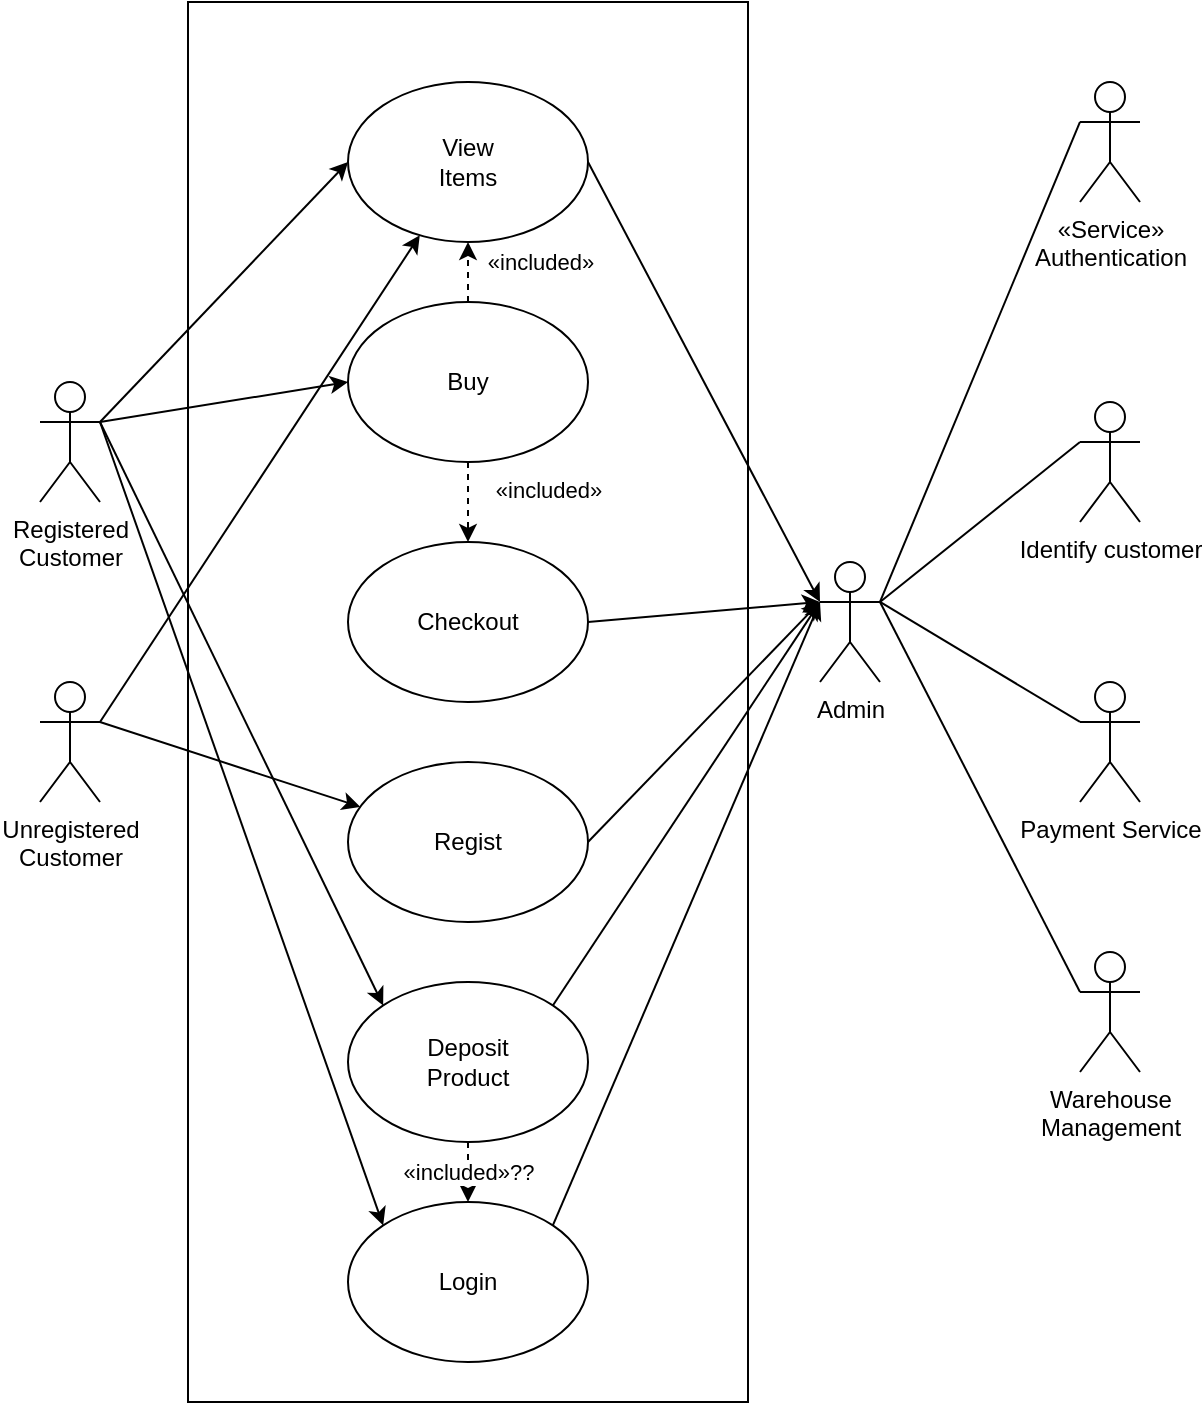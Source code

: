 <mxfile version="20.4.0" type="device" pages="6"><diagram id="zZ3vMgNHWPsUVtrlW6uI" name="Página-1"><mxGraphModel dx="1422" dy="794" grid="1" gridSize="10" guides="1" tooltips="1" connect="1" arrows="1" fold="1" page="1" pageScale="1" pageWidth="827" pageHeight="1169" math="0" shadow="0"><root><mxCell id="0"/><mxCell id="1" parent="0"/><mxCell id="WKGIC-LUhiYXS6WGNbaZ-9" value="" style="rounded=0;whiteSpace=wrap;html=1;" vertex="1" parent="1"><mxGeometry x="134" y="80" width="280" height="700" as="geometry"/></mxCell><mxCell id="WKGIC-LUhiYXS6WGNbaZ-2" value="Unregistered&lt;br&gt;Customer" style="shape=umlActor;verticalLabelPosition=bottom;verticalAlign=top;html=1;outlineConnect=0;" vertex="1" parent="1"><mxGeometry x="60" y="420" width="30" height="60" as="geometry"/></mxCell><mxCell id="WKGIC-LUhiYXS6WGNbaZ-3" value="Registered&lt;br&gt;Customer" style="shape=umlActor;verticalLabelPosition=bottom;verticalAlign=top;html=1;outlineConnect=0;" vertex="1" parent="1"><mxGeometry x="60" y="270" width="30" height="60" as="geometry"/></mxCell><mxCell id="WKGIC-LUhiYXS6WGNbaZ-16" value="" style="endArrow=classic;html=1;rounded=0;exitX=1;exitY=0.333;exitDx=0;exitDy=0;exitPerimeter=0;" edge="1" parent="1" source="WKGIC-LUhiYXS6WGNbaZ-2" target="WKGIC-LUhiYXS6WGNbaZ-12"><mxGeometry width="50" height="50" relative="1" as="geometry"><mxPoint x="170" y="420" as="sourcePoint"/><mxPoint x="220" y="370" as="targetPoint"/></mxGeometry></mxCell><mxCell id="WKGIC-LUhiYXS6WGNbaZ-17" value="" style="endArrow=classic;html=1;rounded=0;exitX=1;exitY=0.333;exitDx=0;exitDy=0;exitPerimeter=0;" edge="1" parent="1" source="WKGIC-LUhiYXS6WGNbaZ-2" target="WKGIC-LUhiYXS6WGNbaZ-15"><mxGeometry width="50" height="50" relative="1" as="geometry"><mxPoint x="170" y="440" as="sourcePoint"/><mxPoint x="210" y="370" as="targetPoint"/></mxGeometry></mxCell><mxCell id="WKGIC-LUhiYXS6WGNbaZ-18" value="" style="endArrow=classic;html=1;rounded=0;exitX=1;exitY=0.333;exitDx=0;exitDy=0;exitPerimeter=0;entryX=0;entryY=0.5;entryDx=0;entryDy=0;" edge="1" parent="1" source="WKGIC-LUhiYXS6WGNbaZ-3" target="WKGIC-LUhiYXS6WGNbaZ-12"><mxGeometry width="50" height="50" relative="1" as="geometry"><mxPoint x="160" y="420" as="sourcePoint"/><mxPoint x="210" y="370" as="targetPoint"/></mxGeometry></mxCell><mxCell id="WKGIC-LUhiYXS6WGNbaZ-19" value="" style="endArrow=classic;html=1;rounded=0;entryX=0;entryY=0.5;entryDx=0;entryDy=0;exitX=1;exitY=0.333;exitDx=0;exitDy=0;exitPerimeter=0;" edge="1" parent="1" source="WKGIC-LUhiYXS6WGNbaZ-3" target="WKGIC-LUhiYXS6WGNbaZ-13"><mxGeometry width="50" height="50" relative="1" as="geometry"><mxPoint x="170" y="220" as="sourcePoint"/><mxPoint x="210" y="370" as="targetPoint"/></mxGeometry></mxCell><mxCell id="WKGIC-LUhiYXS6WGNbaZ-20" value="Admin" style="shape=umlActor;verticalLabelPosition=bottom;verticalAlign=top;html=1;outlineConnect=0;" vertex="1" parent="1"><mxGeometry x="450" y="360" width="30" height="60" as="geometry"/></mxCell><mxCell id="WKGIC-LUhiYXS6WGNbaZ-21" value="" style="endArrow=classic;html=1;rounded=0;exitX=1;exitY=0.5;exitDx=0;exitDy=0;entryX=0;entryY=0.333;entryDx=0;entryDy=0;entryPerimeter=0;" edge="1" parent="1" source="WKGIC-LUhiYXS6WGNbaZ-12" target="WKGIC-LUhiYXS6WGNbaZ-20"><mxGeometry width="50" height="50" relative="1" as="geometry"><mxPoint x="350" y="420" as="sourcePoint"/><mxPoint x="400" y="370" as="targetPoint"/></mxGeometry></mxCell><mxCell id="WKGIC-LUhiYXS6WGNbaZ-22" value="" style="endArrow=classic;html=1;rounded=0;exitX=1;exitY=0.5;exitDx=0;exitDy=0;entryX=0;entryY=0.333;entryDx=0;entryDy=0;entryPerimeter=0;" edge="1" parent="1" source="WKGIC-LUhiYXS6WGNbaZ-14" target="WKGIC-LUhiYXS6WGNbaZ-20"><mxGeometry width="50" height="50" relative="1" as="geometry"><mxPoint x="350" y="420" as="sourcePoint"/><mxPoint x="600" y="310" as="targetPoint"/></mxGeometry></mxCell><mxCell id="WKGIC-LUhiYXS6WGNbaZ-23" value="" style="endArrow=classic;html=1;rounded=0;entryX=0;entryY=0.333;entryDx=0;entryDy=0;entryPerimeter=0;exitX=1;exitY=0.5;exitDx=0;exitDy=0;" edge="1" parent="1" source="WKGIC-LUhiYXS6WGNbaZ-15" target="WKGIC-LUhiYXS6WGNbaZ-20"><mxGeometry width="50" height="50" relative="1" as="geometry"><mxPoint x="480" y="450" as="sourcePoint"/><mxPoint x="600" y="310" as="targetPoint"/></mxGeometry></mxCell><mxCell id="WKGIC-LUhiYXS6WGNbaZ-34" value="«Service»&lt;br&gt;Authentication" style="shape=umlActor;verticalLabelPosition=bottom;verticalAlign=top;html=1;outlineConnect=0;" vertex="1" parent="1"><mxGeometry x="580" y="120" width="30" height="60" as="geometry"/></mxCell><mxCell id="WKGIC-LUhiYXS6WGNbaZ-35" value="Identify customer" style="shape=umlActor;verticalLabelPosition=bottom;verticalAlign=top;html=1;outlineConnect=0;" vertex="1" parent="1"><mxGeometry x="580" y="280" width="30" height="60" as="geometry"/></mxCell><mxCell id="WKGIC-LUhiYXS6WGNbaZ-36" value="Payment Service" style="shape=umlActor;verticalLabelPosition=bottom;verticalAlign=top;html=1;outlineConnect=0;" vertex="1" parent="1"><mxGeometry x="580" y="420" width="30" height="60" as="geometry"/></mxCell><mxCell id="WKGIC-LUhiYXS6WGNbaZ-38" value="" style="endArrow=none;html=1;rounded=0;exitX=1;exitY=0.333;exitDx=0;exitDy=0;exitPerimeter=0;entryX=0;entryY=0.333;entryDx=0;entryDy=0;entryPerimeter=0;" edge="1" parent="1" source="WKGIC-LUhiYXS6WGNbaZ-20" target="WKGIC-LUhiYXS6WGNbaZ-36"><mxGeometry width="50" height="50" relative="1" as="geometry"><mxPoint x="440" y="420" as="sourcePoint"/><mxPoint x="580" y="480" as="targetPoint"/></mxGeometry></mxCell><mxCell id="WKGIC-LUhiYXS6WGNbaZ-39" value="" style="endArrow=none;html=1;rounded=0;entryX=0;entryY=0.333;entryDx=0;entryDy=0;entryPerimeter=0;exitX=1;exitY=0.333;exitDx=0;exitDy=0;exitPerimeter=0;" edge="1" parent="1" source="WKGIC-LUhiYXS6WGNbaZ-20" target="WKGIC-LUhiYXS6WGNbaZ-35"><mxGeometry width="50" height="50" relative="1" as="geometry"><mxPoint x="500" y="270" as="sourcePoint"/><mxPoint x="490" y="370" as="targetPoint"/></mxGeometry></mxCell><mxCell id="WKGIC-LUhiYXS6WGNbaZ-40" value="" style="endArrow=none;html=1;rounded=0;entryX=0;entryY=0.333;entryDx=0;entryDy=0;entryPerimeter=0;exitX=1;exitY=0.333;exitDx=0;exitDy=0;exitPerimeter=0;" edge="1" parent="1" source="WKGIC-LUhiYXS6WGNbaZ-20" target="WKGIC-LUhiYXS6WGNbaZ-34"><mxGeometry width="50" height="50" relative="1" as="geometry"><mxPoint x="440" y="420" as="sourcePoint"/><mxPoint x="490" y="370" as="targetPoint"/></mxGeometry></mxCell><mxCell id="WKGIC-LUhiYXS6WGNbaZ-12" value="View&lt;br&gt;Items" style="ellipse;whiteSpace=wrap;html=1;spacing=2;" vertex="1" parent="1"><mxGeometry x="214" y="120" width="120" height="80" as="geometry"/></mxCell><mxCell id="WKGIC-LUhiYXS6WGNbaZ-13" value="Buy" style="ellipse;whiteSpace=wrap;html=1;spacing=2;" vertex="1" parent="1"><mxGeometry x="214" y="230" width="120" height="80" as="geometry"/></mxCell><mxCell id="WKGIC-LUhiYXS6WGNbaZ-14" value="Checkout" style="ellipse;whiteSpace=wrap;html=1;spacing=2;" vertex="1" parent="1"><mxGeometry x="214" y="350" width="120" height="80" as="geometry"/></mxCell><mxCell id="WKGIC-LUhiYXS6WGNbaZ-15" value="Regist" style="ellipse;whiteSpace=wrap;html=1;spacing=2;" vertex="1" parent="1"><mxGeometry x="214" y="460" width="120" height="80" as="geometry"/></mxCell><mxCell id="WKGIC-LUhiYXS6WGNbaZ-24" value="«included»" style="endArrow=classic;html=1;rounded=0;exitX=0.5;exitY=1;exitDx=0;exitDy=0;entryX=0.5;entryY=0;entryDx=0;entryDy=0;dashed=1;" edge="1" parent="1" source="WKGIC-LUhiYXS6WGNbaZ-13" target="WKGIC-LUhiYXS6WGNbaZ-14"><mxGeometry x="-0.333" y="40" width="50" height="50" relative="1" as="geometry"><mxPoint x="788" y="590" as="sourcePoint"/><mxPoint x="838" y="540" as="targetPoint"/><mxPoint as="offset"/></mxGeometry></mxCell><mxCell id="WKGIC-LUhiYXS6WGNbaZ-41" value="Deposit&lt;br&gt;Product" style="ellipse;whiteSpace=wrap;html=1;spacing=2;" vertex="1" parent="1"><mxGeometry x="214" y="570" width="120" height="80" as="geometry"/></mxCell><mxCell id="WKGIC-LUhiYXS6WGNbaZ-42" value="" style="endArrow=classic;html=1;rounded=0;exitX=1;exitY=0.333;exitDx=0;exitDy=0;exitPerimeter=0;entryX=0;entryY=0;entryDx=0;entryDy=0;" edge="1" parent="1" source="WKGIC-LUhiYXS6WGNbaZ-3" target="WKGIC-LUhiYXS6WGNbaZ-41"><mxGeometry width="50" height="50" relative="1" as="geometry"><mxPoint x="530" y="550" as="sourcePoint"/><mxPoint x="580" y="500" as="targetPoint"/></mxGeometry></mxCell><mxCell id="WKGIC-LUhiYXS6WGNbaZ-43" value="" style="endArrow=classic;html=1;rounded=0;exitX=1;exitY=0;exitDx=0;exitDy=0;entryX=0;entryY=0.333;entryDx=0;entryDy=0;entryPerimeter=0;" edge="1" parent="1" source="WKGIC-LUhiYXS6WGNbaZ-41" target="WKGIC-LUhiYXS6WGNbaZ-20"><mxGeometry width="50" height="50" relative="1" as="geometry"><mxPoint x="530" y="550" as="sourcePoint"/><mxPoint x="580" y="500" as="targetPoint"/></mxGeometry></mxCell><mxCell id="WKGIC-LUhiYXS6WGNbaZ-44" value="Warehouse&lt;br&gt;Management" style="shape=umlActor;verticalLabelPosition=bottom;verticalAlign=top;html=1;outlineConnect=0;" vertex="1" parent="1"><mxGeometry x="580" y="555" width="30" height="60" as="geometry"/></mxCell><mxCell id="WKGIC-LUhiYXS6WGNbaZ-45" value="" style="endArrow=none;html=1;rounded=0;exitX=1;exitY=0.333;exitDx=0;exitDy=0;exitPerimeter=0;entryX=0;entryY=0.333;entryDx=0;entryDy=0;entryPerimeter=0;" edge="1" parent="1" source="WKGIC-LUhiYXS6WGNbaZ-20" target="WKGIC-LUhiYXS6WGNbaZ-44"><mxGeometry width="50" height="50" relative="1" as="geometry"><mxPoint x="530" y="550" as="sourcePoint"/><mxPoint x="580" y="500" as="targetPoint"/></mxGeometry></mxCell><mxCell id="WKGIC-LUhiYXS6WGNbaZ-46" value="«included»" style="endArrow=classic;html=1;rounded=0;exitX=0.5;exitY=0;exitDx=0;exitDy=0;entryX=0.5;entryY=1;entryDx=0;entryDy=0;dashed=1;" edge="1" parent="1" source="WKGIC-LUhiYXS6WGNbaZ-13" target="WKGIC-LUhiYXS6WGNbaZ-12"><mxGeometry x="0.333" y="-36" width="50" height="50" relative="1" as="geometry"><mxPoint x="530" y="430" as="sourcePoint"/><mxPoint x="580" y="380" as="targetPoint"/><mxPoint as="offset"/></mxGeometry></mxCell><mxCell id="jSIVBU1jA4nPfJ5GkwZg-1" value="Login" style="ellipse;whiteSpace=wrap;html=1;" vertex="1" parent="1"><mxGeometry x="214" y="680" width="120" height="80" as="geometry"/></mxCell><mxCell id="jSIVBU1jA4nPfJ5GkwZg-2" value="" style="endArrow=classic;html=1;rounded=0;exitX=1;exitY=0.333;exitDx=0;exitDy=0;exitPerimeter=0;entryX=0;entryY=0;entryDx=0;entryDy=0;" edge="1" parent="1" source="WKGIC-LUhiYXS6WGNbaZ-3" target="jSIVBU1jA4nPfJ5GkwZg-1"><mxGeometry width="50" height="50" relative="1" as="geometry"><mxPoint x="250" y="540" as="sourcePoint"/><mxPoint x="300" y="490" as="targetPoint"/></mxGeometry></mxCell><mxCell id="jSIVBU1jA4nPfJ5GkwZg-3" value="" style="endArrow=classic;html=1;rounded=0;exitX=1;exitY=0;exitDx=0;exitDy=0;entryX=0;entryY=0.333;entryDx=0;entryDy=0;entryPerimeter=0;" edge="1" parent="1" source="jSIVBU1jA4nPfJ5GkwZg-1" target="WKGIC-LUhiYXS6WGNbaZ-20"><mxGeometry width="50" height="50" relative="1" as="geometry"><mxPoint x="250" y="540" as="sourcePoint"/><mxPoint x="300" y="490" as="targetPoint"/></mxGeometry></mxCell><mxCell id="GOM1djYP5sRzrJCuxxH1-1" value="«included»??" style="endArrow=classic;html=1;rounded=0;dashed=1;exitX=0.5;exitY=1;exitDx=0;exitDy=0;entryX=0.5;entryY=0;entryDx=0;entryDy=0;" edge="1" parent="1" source="WKGIC-LUhiYXS6WGNbaZ-41" target="jSIVBU1jA4nPfJ5GkwZg-1"><mxGeometry width="50" height="50" relative="1" as="geometry"><mxPoint x="490" y="550" as="sourcePoint"/><mxPoint x="540" y="500" as="targetPoint"/></mxGeometry></mxCell></root></mxGraphModel></diagram><diagram id="rW9vyn-qJKcnHdnkLKFB" name="Página-2"><mxGraphModel dx="1673" dy="934" grid="1" gridSize="10" guides="1" tooltips="1" connect="1" arrows="1" fold="1" page="1" pageScale="1" pageWidth="827" pageHeight="1169" math="0" shadow="0"><root><mxCell id="0"/><mxCell id="1" parent="0"/><mxCell id="-6T9M6HA9SlFUyQGboGz-1" value="View&lt;br&gt;Items" style="ellipse;whiteSpace=wrap;html=1;" vertex="1" parent="1"><mxGeometry x="40" y="360" width="120" height="80" as="geometry"/></mxCell><mxCell id="incxXlUdrhsffafcWk4R-1" value="Search&lt;br&gt;Items" style="ellipse;whiteSpace=wrap;html=1;" vertex="1" parent="1"><mxGeometry x="230" y="120" width="120" height="80" as="geometry"/></mxCell><mxCell id="incxXlUdrhsffafcWk4R-2" value="Browse&lt;br&gt;Items" style="ellipse;whiteSpace=wrap;html=1;" vertex="1" parent="1"><mxGeometry x="230" y="240" width="120" height="80" as="geometry"/></mxCell><mxCell id="incxXlUdrhsffafcWk4R-3" value="View&lt;br&gt;Recommended&lt;br&gt;Items (tags)" style="ellipse;whiteSpace=wrap;html=1;" vertex="1" parent="1"><mxGeometry x="230" y="360" width="120" height="80" as="geometry"/></mxCell><mxCell id="incxXlUdrhsffafcWk4R-4" value="Add to Cart" style="ellipse;whiteSpace=wrap;html=1;" vertex="1" parent="1"><mxGeometry x="230" y="470" width="120" height="80" as="geometry"/></mxCell><mxCell id="incxXlUdrhsffafcWk4R-5" value="Add to Wish List" style="ellipse;whiteSpace=wrap;html=1;" vertex="1" parent="1"><mxGeometry x="230" y="584.5" width="120" height="80" as="geometry"/></mxCell><mxCell id="uwsLI4oFYxg4OzQe2ytZ-1" value="Customer&lt;br&gt;Authentication" style="ellipse;whiteSpace=wrap;html=1;" vertex="1" parent="1"><mxGeometry x="460" y="470" width="120" height="80" as="geometry"/></mxCell><mxCell id="uwsLI4oFYxg4OzQe2ytZ-2" value="«extend»" style="endArrow=classic;html=1;rounded=0;dashed=1;exitX=0;exitY=0.5;exitDx=0;exitDy=0;entryX=0.5;entryY=0;entryDx=0;entryDy=0;" edge="1" parent="1" source="incxXlUdrhsffafcWk4R-1" target="-6T9M6HA9SlFUyQGboGz-1"><mxGeometry width="50" height="50" relative="1" as="geometry"><mxPoint x="260" y="390" as="sourcePoint"/><mxPoint x="310" y="340" as="targetPoint"/></mxGeometry></mxCell><mxCell id="uwsLI4oFYxg4OzQe2ytZ-3" value="«extend»" style="endArrow=classic;html=1;rounded=0;dashed=1;entryX=0.767;entryY=0.063;entryDx=0;entryDy=0;entryPerimeter=0;exitX=0;exitY=0.5;exitDx=0;exitDy=0;" edge="1" parent="1" source="incxXlUdrhsffafcWk4R-2" target="-6T9M6HA9SlFUyQGboGz-1"><mxGeometry width="50" height="50" relative="1" as="geometry"><mxPoint x="260" y="390" as="sourcePoint"/><mxPoint x="310" y="340" as="targetPoint"/></mxGeometry></mxCell><mxCell id="uwsLI4oFYxg4OzQe2ytZ-4" value="«extend»" style="endArrow=classic;html=1;rounded=0;dashed=1;exitX=0;exitY=0.5;exitDx=0;exitDy=0;entryX=1;entryY=0.5;entryDx=0;entryDy=0;" edge="1" parent="1" source="incxXlUdrhsffafcWk4R-3" target="-6T9M6HA9SlFUyQGboGz-1"><mxGeometry width="50" height="50" relative="1" as="geometry"><mxPoint x="260" y="390" as="sourcePoint"/><mxPoint x="310" y="340" as="targetPoint"/></mxGeometry></mxCell><mxCell id="uwsLI4oFYxg4OzQe2ytZ-5" value="«extend»" style="endArrow=classic;html=1;rounded=0;dashed=1;exitX=0;exitY=0;exitDx=0;exitDy=0;entryX=1;entryY=1;entryDx=0;entryDy=0;" edge="1" parent="1" source="incxXlUdrhsffafcWk4R-4" target="-6T9M6HA9SlFUyQGboGz-1"><mxGeometry width="50" height="50" relative="1" as="geometry"><mxPoint x="260" y="390" as="sourcePoint"/><mxPoint x="310" y="340" as="targetPoint"/></mxGeometry></mxCell><mxCell id="uwsLI4oFYxg4OzQe2ytZ-6" value="«extend»" style="endArrow=classic;html=1;rounded=0;dashed=1;exitX=0;exitY=0;exitDx=0;exitDy=0;entryX=0.5;entryY=1;entryDx=0;entryDy=0;" edge="1" parent="1" source="incxXlUdrhsffafcWk4R-5" target="-6T9M6HA9SlFUyQGboGz-1"><mxGeometry width="50" height="50" relative="1" as="geometry"><mxPoint x="260" y="390" as="sourcePoint"/><mxPoint x="310" y="340" as="targetPoint"/></mxGeometry></mxCell><mxCell id="Xy3eMwHzLhkU4aIkftSX-1" value="«include»" style="endArrow=classic;html=1;rounded=0;dashed=1;exitX=1;exitY=0.5;exitDx=0;exitDy=0;entryX=0;entryY=0;entryDx=0;entryDy=0;" edge="1" parent="1" source="incxXlUdrhsffafcWk4R-3" target="uwsLI4oFYxg4OzQe2ytZ-1"><mxGeometry width="50" height="50" relative="1" as="geometry"><mxPoint x="290" y="460" as="sourcePoint"/><mxPoint x="340" y="410" as="targetPoint"/></mxGeometry></mxCell><mxCell id="Xy3eMwHzLhkU4aIkftSX-2" value="«extend»" style="endArrow=classic;html=1;rounded=0;dashed=1;entryX=1;entryY=0.5;entryDx=0;entryDy=0;exitX=0;exitY=0.5;exitDx=0;exitDy=0;" edge="1" parent="1" source="uwsLI4oFYxg4OzQe2ytZ-1" target="incxXlUdrhsffafcWk4R-4"><mxGeometry width="50" height="50" relative="1" as="geometry"><mxPoint x="370" y="470" as="sourcePoint"/><mxPoint x="340" y="410" as="targetPoint"/></mxGeometry></mxCell><mxCell id="Xy3eMwHzLhkU4aIkftSX-4" value="«include»" style="endArrow=classic;html=1;rounded=0;dashed=1;exitX=1;exitY=0.5;exitDx=0;exitDy=0;entryX=0;entryY=1;entryDx=0;entryDy=0;" edge="1" parent="1" source="incxXlUdrhsffafcWk4R-5" target="uwsLI4oFYxg4OzQe2ytZ-1"><mxGeometry width="50" height="50" relative="1" as="geometry"><mxPoint x="290" y="460" as="sourcePoint"/><mxPoint x="340" y="410" as="targetPoint"/></mxGeometry></mxCell></root></mxGraphModel></diagram><diagram id="PDQEXw8yTuPfD0GBlLWK" name="Página-3"><mxGraphModel dx="1422" dy="794" grid="1" gridSize="10" guides="1" tooltips="1" connect="1" arrows="1" fold="1" page="1" pageScale="1" pageWidth="827" pageHeight="1169" math="0" shadow="0"><root><mxCell id="0"/><mxCell id="1" parent="0"/><mxCell id="FC6CSlhLANwKt0GTzPXo-1" value="Checkout" style="ellipse;whiteSpace=wrap;html=1;" vertex="1" parent="1"><mxGeometry x="40" y="360" width="120" height="80" as="geometry"/></mxCell><mxCell id="FC6CSlhLANwKt0GTzPXo-2" value="Customer&lt;br&gt;Authentication" style="ellipse;whiteSpace=wrap;html=1;" vertex="1" parent="1"><mxGeometry x="460" y="197.5" width="120" height="80" as="geometry"/></mxCell><mxCell id="FC6CSlhLANwKt0GTzPXo-3" value="«include»" style="endArrow=classic;html=1;rounded=0;dashed=1;exitX=1;exitY=0;exitDx=0;exitDy=0;entryX=0;entryY=0.5;entryDx=0;entryDy=0;" edge="1" parent="1" source="Bk7Vp562upIWsoIXV_uW-3" target="FC6CSlhLANwKt0GTzPXo-2"><mxGeometry width="50" height="50" relative="1" as="geometry"><mxPoint x="200" y="420" as="sourcePoint"/><mxPoint x="250" y="370" as="targetPoint"/></mxGeometry></mxCell><mxCell id="FC6CSlhLANwKt0GTzPXo-4" value="Update Shopping&lt;br&gt;Cart" style="ellipse;whiteSpace=wrap;html=1;" vertex="1" parent="1"><mxGeometry x="460" y="417.5" width="120" height="80" as="geometry"/></mxCell><mxCell id="FC6CSlhLANwKt0GTzPXo-5" value="«include»" style="endArrow=classic;html=1;rounded=0;dashed=1;exitX=1;exitY=0.5;exitDx=0;exitDy=0;entryX=0;entryY=0.5;entryDx=0;entryDy=0;" edge="1" parent="1" source="Bk7Vp562upIWsoIXV_uW-3" target="FC6CSlhLANwKt0GTzPXo-4"><mxGeometry width="50" height="50" relative="1" as="geometry"><mxPoint x="200" y="420" as="sourcePoint"/><mxPoint x="250" y="370" as="targetPoint"/></mxGeometry></mxCell><mxCell id="FC6CSlhLANwKt0GTzPXo-6" value="Payment" style="ellipse;whiteSpace=wrap;html=1;" vertex="1" parent="1"><mxGeometry x="460" y="522.5" width="120" height="80" as="geometry"/></mxCell><mxCell id="FC6CSlhLANwKt0GTzPXo-7" value="«include»" style="endArrow=classic;html=1;rounded=0;dashed=1;exitX=1;exitY=1;exitDx=0;exitDy=0;entryX=0;entryY=0;entryDx=0;entryDy=0;" edge="1" parent="1" source="Bk7Vp562upIWsoIXV_uW-3" target="FC6CSlhLANwKt0GTzPXo-6"><mxGeometry width="50" height="50" relative="1" as="geometry"><mxPoint x="200" y="420" as="sourcePoint"/><mxPoint x="250" y="370" as="targetPoint"/></mxGeometry></mxCell><mxCell id="qOT08DP3BdUMBl7lFWob-1" value="«Service»&lt;br&gt;Authentication" style="shape=umlActor;verticalLabelPosition=bottom;verticalAlign=top;html=1;outlineConnect=0;" vertex="1" parent="1"><mxGeometry x="650" y="177.5" width="30" height="60" as="geometry"/></mxCell><mxCell id="qOT08DP3BdUMBl7lFWob-3" value="" style="endArrow=none;html=1;rounded=0;entryX=0;entryY=0.333;entryDx=0;entryDy=0;entryPerimeter=0;exitX=1;exitY=0.5;exitDx=0;exitDy=0;" edge="1" parent="1" source="FC6CSlhLANwKt0GTzPXo-2" target="qOT08DP3BdUMBl7lFWob-1"><mxGeometry width="50" height="50" relative="1" as="geometry"><mxPoint x="240" y="410" as="sourcePoint"/><mxPoint x="290" y="360" as="targetPoint"/></mxGeometry></mxCell><mxCell id="qOT08DP3BdUMBl7lFWob-4" value="Payment Service" style="shape=umlActor;verticalLabelPosition=bottom;verticalAlign=top;html=1;outlineConnect=0;" vertex="1" parent="1"><mxGeometry x="620" y="650" width="30" height="60" as="geometry"/></mxCell><mxCell id="qOT08DP3BdUMBl7lFWob-5" value="" style="endArrow=none;html=1;rounded=0;exitX=1;exitY=0.5;exitDx=0;exitDy=0;entryX=0;entryY=0.333;entryDx=0;entryDy=0;entryPerimeter=0;" edge="1" parent="1" source="FC6CSlhLANwKt0GTzPXo-6" target="qOT08DP3BdUMBl7lFWob-4"><mxGeometry width="50" height="50" relative="1" as="geometry"><mxPoint x="240" y="410" as="sourcePoint"/><mxPoint x="290" y="360" as="targetPoint"/></mxGeometry></mxCell><mxCell id="TpzqzU970tNXfYczYHJU-1" value="«include»" style="endArrow=classic;html=1;rounded=0;exitX=1;exitY=0.5;exitDx=0;exitDy=0;entryX=0;entryY=0.5;entryDx=0;entryDy=0;dashed=1;" edge="1" parent="1" source="FC6CSlhLANwKt0GTzPXo-4" target="TpzqzU970tNXfYczYHJU-2"><mxGeometry x="0.111" y="20" width="50" height="50" relative="1" as="geometry"><mxPoint x="240" y="410" as="sourcePoint"/><mxPoint x="390" y="450" as="targetPoint"/><mxPoint as="offset"/></mxGeometry></mxCell><mxCell id="TpzqzU970tNXfYczYHJU-2" value="Total Price" style="ellipse;whiteSpace=wrap;html=1;" vertex="1" parent="1"><mxGeometry x="634" y="417.5" width="120" height="80" as="geometry"/></mxCell><mxCell id="Bk7Vp562upIWsoIXV_uW-3" value="Login" style="ellipse;whiteSpace=wrap;html=1;" vertex="1" parent="1"><mxGeometry x="240" y="360" width="120" height="80" as="geometry"/></mxCell><mxCell id="Bk7Vp562upIWsoIXV_uW-4" value="«include»" style="endArrow=classic;html=1;rounded=0;dashed=1;exitX=1;exitY=0.5;exitDx=0;exitDy=0;entryX=0;entryY=0.5;entryDx=0;entryDy=0;" edge="1" parent="1" source="FC6CSlhLANwKt0GTzPXo-1" target="Bk7Vp562upIWsoIXV_uW-3"><mxGeometry width="50" height="50" relative="1" as="geometry"><mxPoint x="240" y="530" as="sourcePoint"/><mxPoint x="290" y="480" as="targetPoint"/></mxGeometry></mxCell><mxCell id="Bk7Vp562upIWsoIXV_uW-5" value="Identify&lt;br&gt;Seller" style="ellipse;whiteSpace=wrap;html=1;" vertex="1" parent="1"><mxGeometry x="180" y="497.5" width="120" height="80" as="geometry"/></mxCell><mxCell id="Bk7Vp562upIWsoIXV_uW-6" value="" style="endArrow=classic;html=1;rounded=0;dashed=1;exitX=1;exitY=1;exitDx=0;exitDy=0;entryX=0;entryY=0;entryDx=0;entryDy=0;" edge="1" parent="1" source="FC6CSlhLANwKt0GTzPXo-1" target="Bk7Vp562upIWsoIXV_uW-5"><mxGeometry width="50" height="50" relative="1" as="geometry"><mxPoint x="300" y="520" as="sourcePoint"/><mxPoint x="350" y="470" as="targetPoint"/></mxGeometry></mxCell><mxCell id="Bk7Vp562upIWsoIXV_uW-7" value="Update&lt;br&gt;Preferences" style="ellipse;whiteSpace=wrap;html=1;" vertex="1" parent="1"><mxGeometry x="460" y="310" width="120" height="80" as="geometry"/></mxCell><mxCell id="Bk7Vp562upIWsoIXV_uW-8" value="«include»" style="endArrow=classic;html=1;rounded=0;dashed=1;exitX=1;exitY=0.5;exitDx=0;exitDy=0;entryX=0;entryY=0.5;entryDx=0;entryDy=0;" edge="1" parent="1" source="Bk7Vp562upIWsoIXV_uW-3" target="Bk7Vp562upIWsoIXV_uW-7"><mxGeometry width="50" height="50" relative="1" as="geometry"><mxPoint x="530" y="530" as="sourcePoint"/><mxPoint x="580" y="480" as="targetPoint"/></mxGeometry></mxCell><mxCell id="Bk7Vp562upIWsoIXV_uW-9" value="«include»" style="endArrow=classic;html=1;rounded=0;dashed=1;exitX=1;exitY=0.5;exitDx=0;exitDy=0;entryX=0;entryY=0;entryDx=0;entryDy=0;" edge="1" parent="1" source="Bk7Vp562upIWsoIXV_uW-5" target="Bk7Vp562upIWsoIXV_uW-10"><mxGeometry width="50" height="50" relative="1" as="geometry"><mxPoint x="530" y="520" as="sourcePoint"/><mxPoint x="380" y="550" as="targetPoint"/></mxGeometry></mxCell><mxCell id="Bk7Vp562upIWsoIXV_uW-10" value="Update&lt;br&gt;Currencys" style="ellipse;whiteSpace=wrap;html=1;" vertex="1" parent="1"><mxGeometry x="330" y="577.5" width="120" height="80" as="geometry"/></mxCell><mxCell id="Bk7Vp562upIWsoIXV_uW-13" value="«include»" style="endArrow=classic;html=1;rounded=0;dashed=1;exitX=0.5;exitY=1;exitDx=0;exitDy=0;entryX=0.5;entryY=0;entryDx=0;entryDy=0;" edge="1" parent="1" source="Bk7Vp562upIWsoIXV_uW-5" target="Bk7Vp562upIWsoIXV_uW-14"><mxGeometry width="50" height="50" relative="1" as="geometry"><mxPoint x="530" y="520" as="sourcePoint"/><mxPoint x="180" y="610" as="targetPoint"/></mxGeometry></mxCell><mxCell id="Bk7Vp562upIWsoIXV_uW-14" value="Update&lt;br&gt;Stocks" style="ellipse;whiteSpace=wrap;html=1;" vertex="1" parent="1"><mxGeometry x="180" y="630" width="120" height="80" as="geometry"/></mxCell><mxCell id="Qa4aef36gcpXdlOxrbGj-1" value="Warehouse&lt;br&gt;Management" style="shape=umlActor;verticalLabelPosition=bottom;verticalAlign=top;html=1;outlineConnect=0;" vertex="1" parent="1"><mxGeometry x="360" y="720" width="30" height="60" as="geometry"/></mxCell><mxCell id="Qa4aef36gcpXdlOxrbGj-2" value="" style="endArrow=none;html=1;rounded=0;exitX=0.5;exitY=1;exitDx=0;exitDy=0;entryX=0.5;entryY=0;entryDx=0;entryDy=0;entryPerimeter=0;" edge="1" parent="1" source="Bk7Vp562upIWsoIXV_uW-10" target="Qa4aef36gcpXdlOxrbGj-1"><mxGeometry width="50" height="50" relative="1" as="geometry"><mxPoint x="530" y="510" as="sourcePoint"/><mxPoint x="580" y="460" as="targetPoint"/></mxGeometry></mxCell><mxCell id="Qa4aef36gcpXdlOxrbGj-4" value="" style="endArrow=none;html=1;rounded=0;exitX=0.5;exitY=1;exitDx=0;exitDy=0;entryX=0;entryY=0.333;entryDx=0;entryDy=0;entryPerimeter=0;" edge="1" parent="1" source="Bk7Vp562upIWsoIXV_uW-14" target="Qa4aef36gcpXdlOxrbGj-1"><mxGeometry width="50" height="50" relative="1" as="geometry"><mxPoint x="530" y="510" as="sourcePoint"/><mxPoint x="580" y="460" as="targetPoint"/></mxGeometry></mxCell><mxCell id="Qa4aef36gcpXdlOxrbGj-5" value="" style="endArrow=none;html=1;rounded=0;exitX=1;exitY=0.5;exitDx=0;exitDy=0;entryX=0;entryY=0.333;entryDx=0;entryDy=0;entryPerimeter=0;" edge="1" parent="1" source="Bk7Vp562upIWsoIXV_uW-10" target="qOT08DP3BdUMBl7lFWob-4"><mxGeometry width="50" height="50" relative="1" as="geometry"><mxPoint x="530" y="510" as="sourcePoint"/><mxPoint x="580" y="460" as="targetPoint"/></mxGeometry></mxCell></root></mxGraphModel></diagram><diagram id="4Vt_h_nKLLGCIbpZ8nw0" name="Página-4"><mxGraphModel dx="1422" dy="794" grid="1" gridSize="10" guides="1" tooltips="1" connect="1" arrows="1" fold="1" page="1" pageScale="1" pageWidth="827" pageHeight="1169" math="0" shadow="0"><root><mxCell id="0"/><mxCell id="1" parent="0"/><mxCell id="S-NHZT_5IgMmV5MThNAU-1" value="Register" style="ellipse;whiteSpace=wrap;html=1;" vertex="1" parent="1"><mxGeometry x="40" y="360" width="120" height="80" as="geometry"/></mxCell><mxCell id="8zpB3htPx9RH7cAkk-7x-1" value="Check&lt;br&gt;Availability" style="ellipse;whiteSpace=wrap;html=1;" vertex="1" parent="1"><mxGeometry x="200" y="360" width="120" height="80" as="geometry"/></mxCell><mxCell id="8zpB3htPx9RH7cAkk-7x-2" value="«include»" style="endArrow=classic;html=1;rounded=0;dashed=1;exitX=1;exitY=0;exitDx=0;exitDy=0;entryX=0;entryY=1;entryDx=0;entryDy=0;" edge="1" parent="1" source="S-NHZT_5IgMmV5MThNAU-1" target="nXTxHA-hAif_BKcrxoKU-1"><mxGeometry width="50" height="50" relative="1" as="geometry"><mxPoint x="220" y="420" as="sourcePoint"/><mxPoint x="270" y="370" as="targetPoint"/></mxGeometry></mxCell><mxCell id="Qme3GSRhMrmHGB91pOXu-1" value="" style="endArrow=none;html=1;rounded=0;exitX=1;exitY=0;exitDx=0;exitDy=0;entryX=0;entryY=0.333;entryDx=0;entryDy=0;entryPerimeter=0;" edge="1" parent="1" source="8zpB3htPx9RH7cAkk-7x-1" target="Qme3GSRhMrmHGB91pOXu-2"><mxGeometry width="50" height="50" relative="1" as="geometry"><mxPoint x="220" y="420" as="sourcePoint"/><mxPoint x="360" y="200" as="targetPoint"/></mxGeometry></mxCell><mxCell id="Qme3GSRhMrmHGB91pOXu-2" value="«Service»&lt;br&gt;Authentication" style="shape=umlActor;verticalLabelPosition=bottom;verticalAlign=top;html=1;outlineConnect=0;" vertex="1" parent="1"><mxGeometry x="384" y="430" width="30" height="60" as="geometry"/></mxCell><mxCell id="nXTxHA-hAif_BKcrxoKU-1" value="Request Data and&lt;br&gt;Process" style="ellipse;whiteSpace=wrap;html=1;" vertex="1" parent="1"><mxGeometry x="200" y="210" width="120" height="80" as="geometry"/></mxCell><mxCell id="nXTxHA-hAif_BKcrxoKU-2" value="«include»" style="endArrow=classic;html=1;rounded=0;entryX=0.5;entryY=0;entryDx=0;entryDy=0;dashed=1;exitX=0.5;exitY=1;exitDx=0;exitDy=0;" edge="1" parent="1" source="nXTxHA-hAif_BKcrxoKU-1" target="8zpB3htPx9RH7cAkk-7x-1"><mxGeometry width="50" height="50" relative="1" as="geometry"><mxPoint x="250" y="240" as="sourcePoint"/><mxPoint x="300" y="360" as="targetPoint"/></mxGeometry></mxCell><mxCell id="nXTxHA-hAif_BKcrxoKU-4" value="Registration&amp;nbsp;&lt;br&gt;Confirmation" style="ellipse;whiteSpace=wrap;html=1;" vertex="1" parent="1"><mxGeometry x="200" y="480" width="120" height="80" as="geometry"/></mxCell><mxCell id="nXTxHA-hAif_BKcrxoKU-5" value="«include»" style="endArrow=classic;html=1;rounded=0;dashed=1;exitX=0;exitY=0;exitDx=0;exitDy=0;entryX=1;entryY=1;entryDx=0;entryDy=0;" edge="1" parent="1" source="nXTxHA-hAif_BKcrxoKU-4" target="S-NHZT_5IgMmV5MThNAU-1"><mxGeometry width="50" height="50" relative="1" as="geometry"><mxPoint x="250" y="410" as="sourcePoint"/><mxPoint x="300" y="360" as="targetPoint"/></mxGeometry></mxCell><mxCell id="nXTxHA-hAif_BKcrxoKU-8" value="User and Pass&lt;br&gt;Details" style="ellipse;whiteSpace=wrap;html=1;" vertex="1" parent="1"><mxGeometry x="200" y="620" width="120" height="80" as="geometry"/></mxCell><mxCell id="nXTxHA-hAif_BKcrxoKU-9" value="«include»" style="endArrow=classic;html=1;rounded=0;dashed=1;entryX=0.5;entryY=1;entryDx=0;entryDy=0;exitX=0;exitY=0;exitDx=0;exitDy=0;" edge="1" parent="1" source="nXTxHA-hAif_BKcrxoKU-8" target="S-NHZT_5IgMmV5MThNAU-1"><mxGeometry width="50" height="50" relative="1" as="geometry"><mxPoint x="90" y="500" as="sourcePoint"/><mxPoint x="300" y="610" as="targetPoint"/></mxGeometry></mxCell><mxCell id="nXTxHA-hAif_BKcrxoKU-11" value="" style="endArrow=none;html=1;rounded=0;entryX=0;entryY=0.333;entryDx=0;entryDy=0;entryPerimeter=0;exitX=1;exitY=0.5;exitDx=0;exitDy=0;" edge="1" parent="1" source="nXTxHA-hAif_BKcrxoKU-4" target="Qme3GSRhMrmHGB91pOXu-2"><mxGeometry width="50" height="50" relative="1" as="geometry"><mxPoint x="250" y="650" as="sourcePoint"/><mxPoint x="300" y="600" as="targetPoint"/></mxGeometry></mxCell><mxCell id="EUZdNkfWIxasG_MuTh1C-1" value="Adding currency" style="ellipse;whiteSpace=wrap;html=1;" vertex="1" parent="1"><mxGeometry x="350" y="560" width="120" height="80" as="geometry"/></mxCell><mxCell id="EUZdNkfWIxasG_MuTh1C-2" value="«include»" style="endArrow=classic;html=1;rounded=0;exitX=1;exitY=1;exitDx=0;exitDy=0;entryX=0;entryY=0;entryDx=0;entryDy=0;dashed=1;" edge="1" parent="1" source="nXTxHA-hAif_BKcrxoKU-4" target="EUZdNkfWIxasG_MuTh1C-1"><mxGeometry width="50" height="50" relative="1" as="geometry"><mxPoint x="250" y="520" as="sourcePoint"/><mxPoint x="300" y="470" as="targetPoint"/></mxGeometry></mxCell></root></mxGraphModel></diagram><diagram id="4ikYhipqVEqSbZ913rkv" name="Página-5"><mxGraphModel dx="1422" dy="794" grid="1" gridSize="10" guides="1" tooltips="1" connect="1" arrows="1" fold="1" page="1" pageScale="1" pageWidth="827" pageHeight="1169" math="0" shadow="0"><root><mxCell id="0"/><mxCell id="1" parent="0"/><mxCell id="h7SSvj9WDhNMwaQGc0XL-1" value="Login" style="ellipse;whiteSpace=wrap;html=1;" vertex="1" parent="1"><mxGeometry x="40" y="320" width="120" height="80" as="geometry"/></mxCell><mxCell id="h7SSvj9WDhNMwaQGc0XL-2" value="Username and&lt;br&gt;Password&lt;br&gt;Details" style="ellipse;whiteSpace=wrap;html=1;" vertex="1" parent="1"><mxGeometry x="200" y="200" width="120" height="80" as="geometry"/></mxCell><mxCell id="h7SSvj9WDhNMwaQGc0XL-3" value="Validation" style="ellipse;whiteSpace=wrap;html=1;" vertex="1" parent="1"><mxGeometry x="240" y="320" width="120" height="80" as="geometry"/></mxCell><mxCell id="h7SSvj9WDhNMwaQGc0XL-4" value="Update Account" style="ellipse;whiteSpace=wrap;html=1;" vertex="1" parent="1"><mxGeometry x="200" y="440" width="120" height="80" as="geometry"/></mxCell><mxCell id="jych-4BcjTP_GMijuwwO-1" value="«include»" style="endArrow=classic;html=1;rounded=0;dashed=1;exitX=1;exitY=1;exitDx=0;exitDy=0;entryX=0;entryY=0;entryDx=0;entryDy=0;" edge="1" parent="1" source="h7SSvj9WDhNMwaQGc0XL-1" target="h7SSvj9WDhNMwaQGc0XL-4"><mxGeometry width="50" height="50" relative="1" as="geometry"><mxPoint x="220" y="410" as="sourcePoint"/><mxPoint x="270" y="360" as="targetPoint"/></mxGeometry></mxCell><mxCell id="jych-4BcjTP_GMijuwwO-2" value="«include»" style="endArrow=classic;html=1;rounded=0;dashed=1;exitX=1;exitY=0.5;exitDx=0;exitDy=0;entryX=0;entryY=0.5;entryDx=0;entryDy=0;" edge="1" parent="1" source="h7SSvj9WDhNMwaQGc0XL-1" target="h7SSvj9WDhNMwaQGc0XL-3"><mxGeometry width="50" height="50" relative="1" as="geometry"><mxPoint x="220" y="410" as="sourcePoint"/><mxPoint x="270" y="360" as="targetPoint"/></mxGeometry></mxCell><mxCell id="jych-4BcjTP_GMijuwwO-3" value="«include»" style="endArrow=classic;html=1;rounded=0;dashed=1;exitX=1;exitY=0;exitDx=0;exitDy=0;entryX=0;entryY=1;entryDx=0;entryDy=0;" edge="1" parent="1" source="h7SSvj9WDhNMwaQGc0XL-1" target="h7SSvj9WDhNMwaQGc0XL-2"><mxGeometry width="50" height="50" relative="1" as="geometry"><mxPoint x="120" y="280" as="sourcePoint"/><mxPoint x="170" y="230" as="targetPoint"/></mxGeometry></mxCell><mxCell id="jych-4BcjTP_GMijuwwO-4" value="«Service»&lt;br&gt;Authentication" style="shape=umlActor;verticalLabelPosition=bottom;verticalAlign=top;html=1;outlineConnect=0;" vertex="1" parent="1"><mxGeometry x="410" y="240" width="30" height="60" as="geometry"/></mxCell><mxCell id="jych-4BcjTP_GMijuwwO-5" value="" style="endArrow=none;html=1;rounded=0;exitX=1;exitY=0.5;exitDx=0;exitDy=0;entryX=0;entryY=0.333;entryDx=0;entryDy=0;entryPerimeter=0;" edge="1" parent="1" source="h7SSvj9WDhNMwaQGc0XL-2" target="jych-4BcjTP_GMijuwwO-4"><mxGeometry width="50" height="50" relative="1" as="geometry"><mxPoint x="270" y="410" as="sourcePoint"/><mxPoint x="320" y="360" as="targetPoint"/></mxGeometry></mxCell><mxCell id="jych-4BcjTP_GMijuwwO-6" value="" style="endArrow=none;html=1;rounded=0;exitX=1;exitY=0;exitDx=0;exitDy=0;entryX=0;entryY=0.333;entryDx=0;entryDy=0;entryPerimeter=0;" edge="1" parent="1" source="h7SSvj9WDhNMwaQGc0XL-3" target="jych-4BcjTP_GMijuwwO-4"><mxGeometry width="50" height="50" relative="1" as="geometry"><mxPoint x="270" y="410" as="sourcePoint"/><mxPoint x="320" y="360" as="targetPoint"/></mxGeometry></mxCell><mxCell id="jych-4BcjTP_GMijuwwO-7" value="System Accesed" style="ellipse;whiteSpace=wrap;html=1;" vertex="1" parent="1"><mxGeometry x="200" y="545" width="120" height="80" as="geometry"/></mxCell><mxCell id="jych-4BcjTP_GMijuwwO-8" value="«include»" style="endArrow=classic;html=1;rounded=0;exitX=0.5;exitY=1;exitDx=0;exitDy=0;entryX=0;entryY=0;entryDx=0;entryDy=0;dashed=1;" edge="1" parent="1" source="h7SSvj9WDhNMwaQGc0XL-1" target="jych-4BcjTP_GMijuwwO-7"><mxGeometry width="50" height="50" relative="1" as="geometry"><mxPoint x="270" y="410" as="sourcePoint"/><mxPoint x="320" y="360" as="targetPoint"/></mxGeometry></mxCell></root></mxGraphModel></diagram><diagram id="v9k3URzNsbGZqHvR17Q6" name="Página-6"><mxGraphModel dx="1422" dy="794" grid="1" gridSize="10" guides="1" tooltips="1" connect="1" arrows="1" fold="1" page="1" pageScale="1" pageWidth="827" pageHeight="1169" math="0" shadow="0"><root><mxCell id="0"/><mxCell id="1" parent="0"/><mxCell id="AoBouMHlDVdZgh42VyoD-1" value="Deposit&lt;br&gt;Product" style="ellipse;whiteSpace=wrap;html=1;" vertex="1" parent="1"><mxGeometry x="40" y="360" width="120" height="80" as="geometry"/></mxCell><mxCell id="OV_Dy-XMj7iN8NbA9FtN-1" value="Account&lt;br&gt;Verification" style="ellipse;whiteSpace=wrap;html=1;" vertex="1" parent="1"><mxGeometry x="200" y="280" width="120" height="80" as="geometry"/></mxCell><mxCell id="uUZ6mERjxYlWz1vZW8iz-1" value="«include»" style="endArrow=classic;html=1;rounded=0;dashed=1;exitX=1;exitY=0;exitDx=0;exitDy=0;entryX=0;entryY=0.5;entryDx=0;entryDy=0;" edge="1" parent="1" source="AoBouMHlDVdZgh42VyoD-1" target="OV_Dy-XMj7iN8NbA9FtN-1"><mxGeometry width="50" height="50" relative="1" as="geometry"><mxPoint x="220" y="420" as="sourcePoint"/><mxPoint x="270" y="370" as="targetPoint"/></mxGeometry></mxCell><mxCell id="uUZ6mERjxYlWz1vZW8iz-2" value="" style="endArrow=none;html=1;rounded=0;entryX=0;entryY=0.333;entryDx=0;entryDy=0;entryPerimeter=0;exitX=1;exitY=0.5;exitDx=0;exitDy=0;" edge="1" parent="1" source="OV_Dy-XMj7iN8NbA9FtN-1" target="uUZ6mERjxYlWz1vZW8iz-3"><mxGeometry width="50" height="50" relative="1" as="geometry"><mxPoint x="220" y="410" as="sourcePoint"/><mxPoint x="270" y="360" as="targetPoint"/></mxGeometry></mxCell><mxCell id="uUZ6mERjxYlWz1vZW8iz-3" value="Identify&lt;br&gt;Costumer" style="shape=umlActor;verticalLabelPosition=bottom;verticalAlign=top;html=1;outlineConnect=0;" vertex="1" parent="1"><mxGeometry x="399" y="280" width="30" height="60" as="geometry"/></mxCell><mxCell id="1W9kSuo8ApFU0vxF-_tx-1" value="Deposit and&lt;br&gt;update stocks" style="ellipse;whiteSpace=wrap;html=1;" vertex="1" parent="1"><mxGeometry x="200" y="430" width="120" height="80" as="geometry"/></mxCell><mxCell id="1W9kSuo8ApFU0vxF-_tx-2" value="«include»" style="endArrow=classic;html=1;rounded=0;exitX=1;exitY=1;exitDx=0;exitDy=0;entryX=0;entryY=0;entryDx=0;entryDy=0;dashed=1;" edge="1" parent="1" source="AoBouMHlDVdZgh42VyoD-1" target="1W9kSuo8ApFU0vxF-_tx-1"><mxGeometry width="50" height="50" relative="1" as="geometry"><mxPoint x="700" y="420" as="sourcePoint"/><mxPoint x="750" y="370" as="targetPoint"/></mxGeometry></mxCell><mxCell id="1W9kSuo8ApFU0vxF-_tx-3" value="Warehouse&lt;br&gt;Management" style="shape=umlActor;verticalLabelPosition=bottom;verticalAlign=top;html=1;outlineConnect=0;" vertex="1" parent="1"><mxGeometry x="399" y="440" width="30" height="60" as="geometry"/></mxCell><mxCell id="1W9kSuo8ApFU0vxF-_tx-4" value="" style="endArrow=none;html=1;rounded=0;exitX=1;exitY=0.5;exitDx=0;exitDy=0;entryX=0;entryY=0.333;entryDx=0;entryDy=0;entryPerimeter=0;" edge="1" parent="1" source="1W9kSuo8ApFU0vxF-_tx-1" target="1W9kSuo8ApFU0vxF-_tx-3"><mxGeometry width="50" height="50" relative="1" as="geometry"><mxPoint x="700" y="420" as="sourcePoint"/><mxPoint x="750" y="370" as="targetPoint"/></mxGeometry></mxCell></root></mxGraphModel></diagram></mxfile>